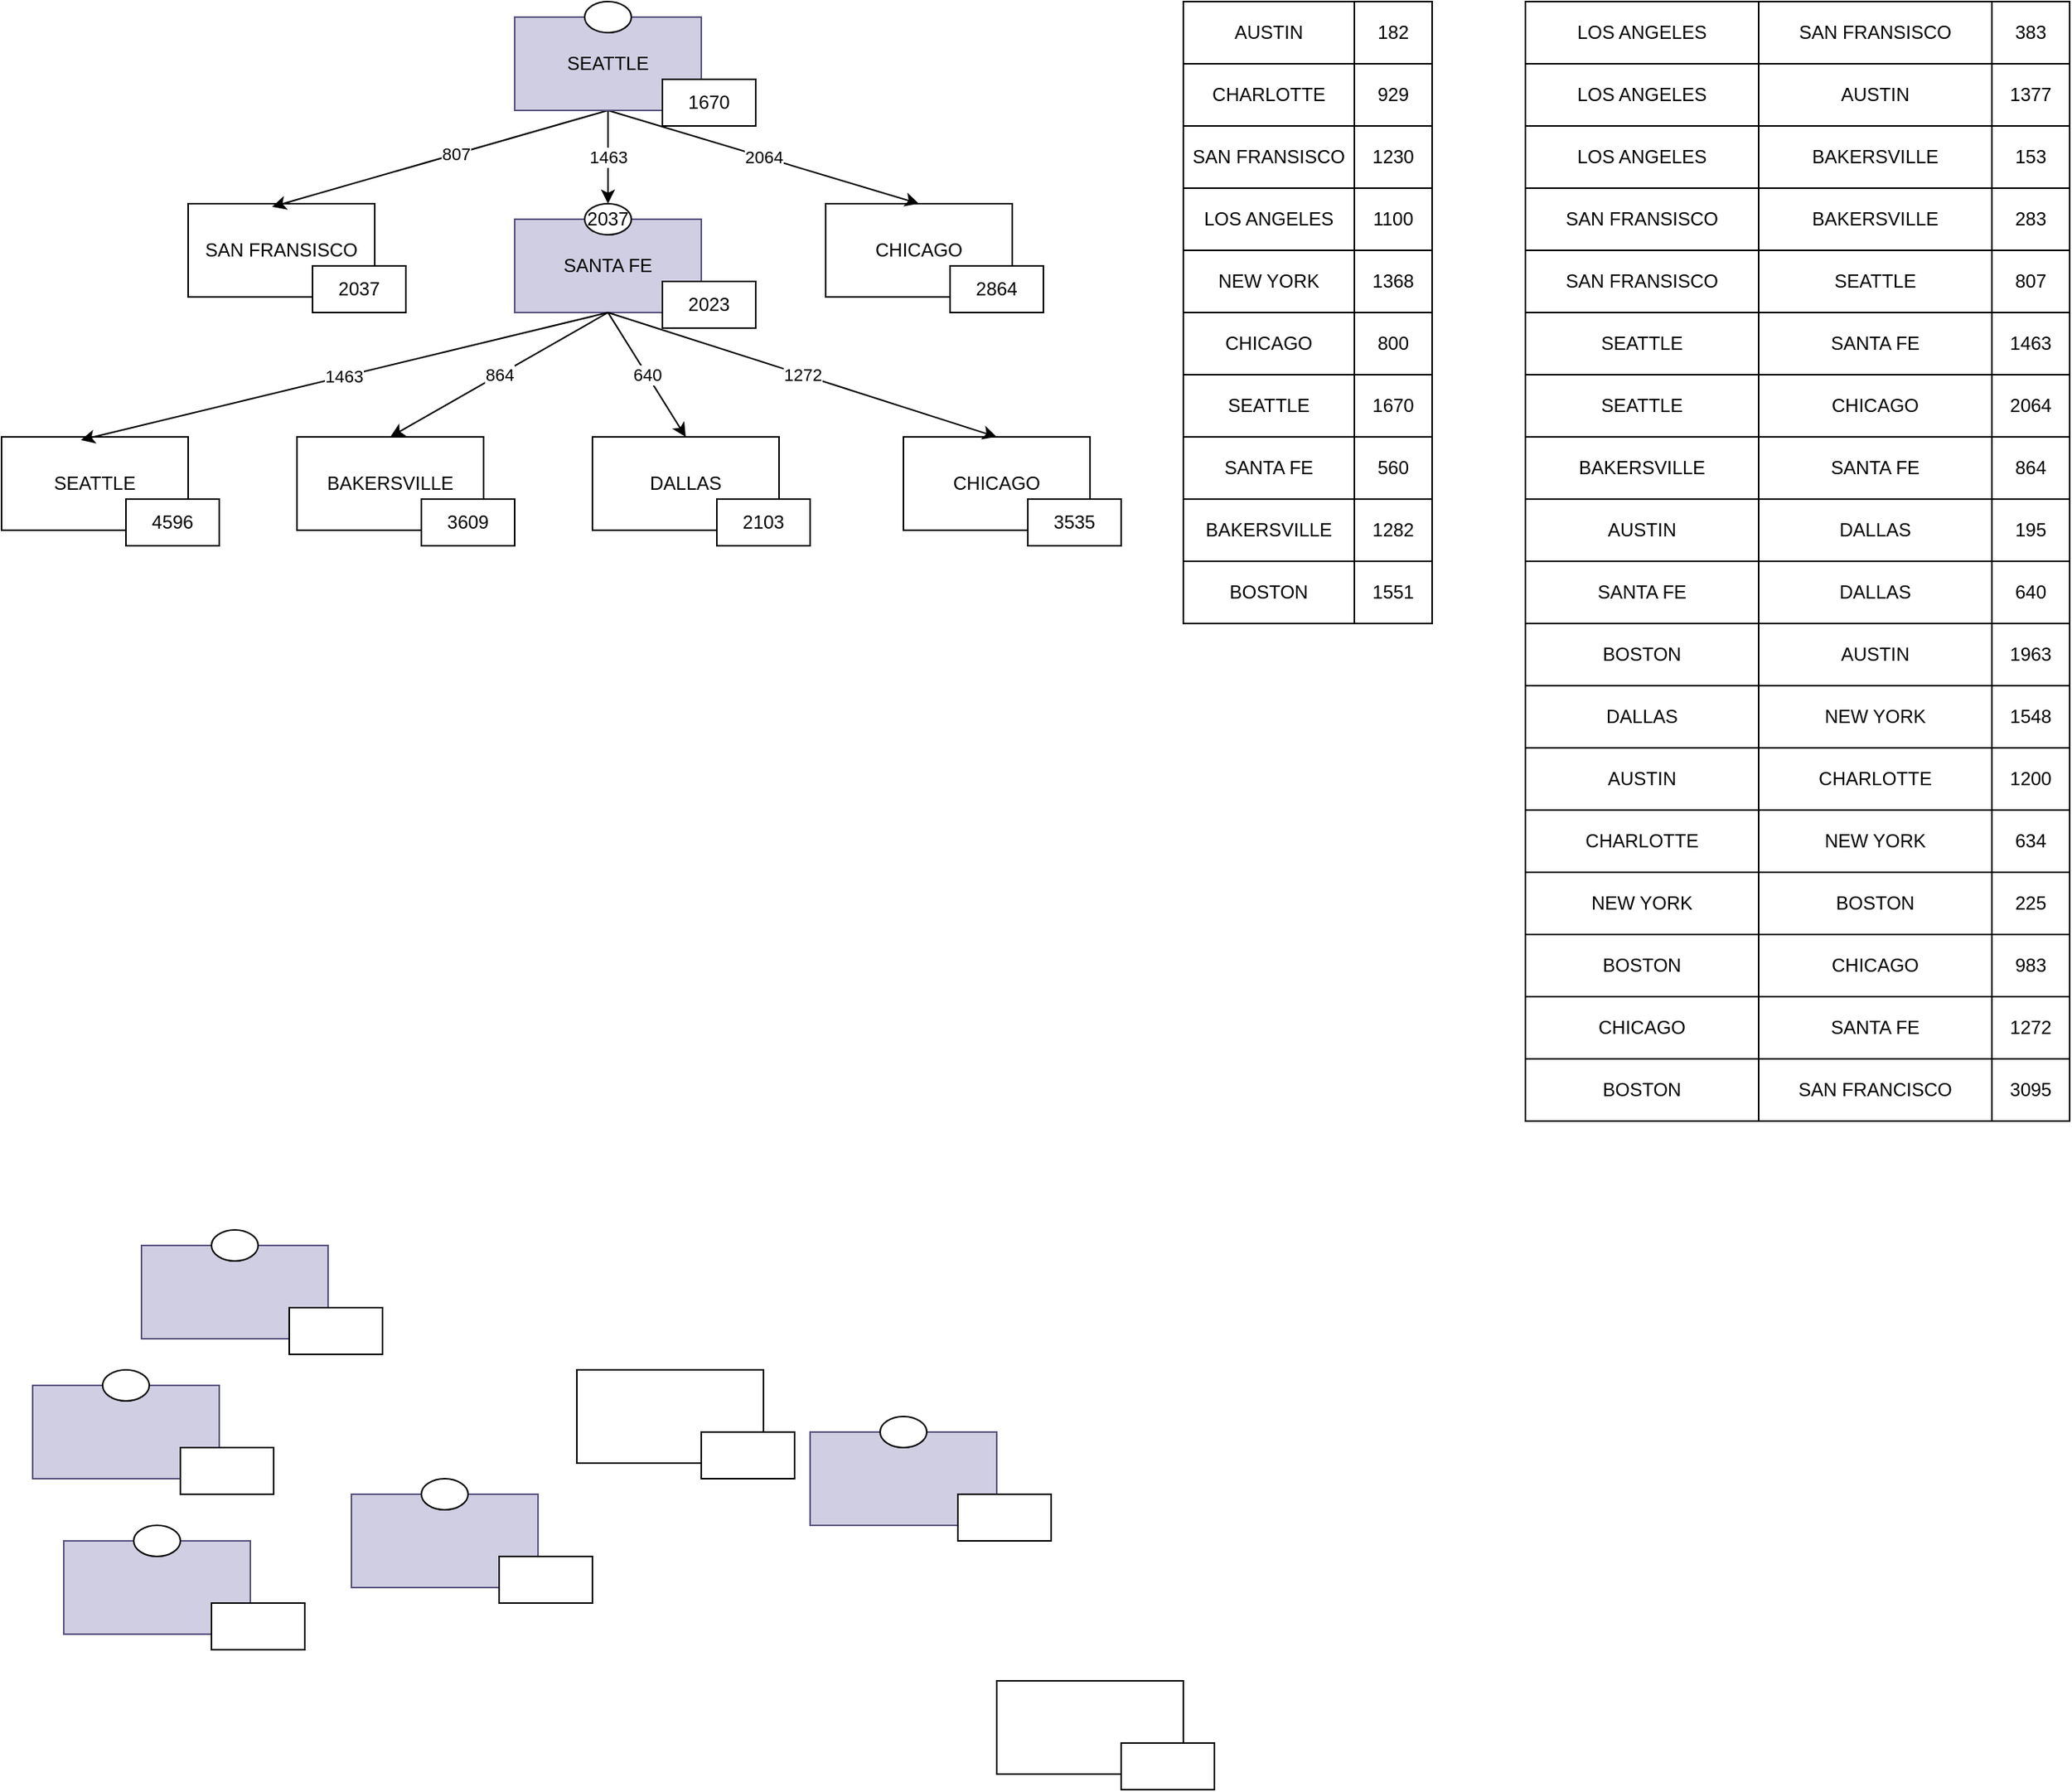 <mxfile version="13.6.10" type="device"><diagram id="bH9QFuAdgPypdfpo-iJZ" name="Page-1"><mxGraphModel dx="1235" dy="683" grid="1" gridSize="10" guides="1" tooltips="1" connect="1" arrows="1" fold="1" page="1" pageScale="1" pageWidth="850" pageHeight="1100" math="0" shadow="0"><root><mxCell id="0"/><mxCell id="1" parent="0"/><mxCell id="TSPHm5yZlqrIMjkZUSyN-12" value="" style="group" vertex="1" connectable="0" parent="1"><mxGeometry x="530" y="200" width="140" height="70" as="geometry"/></mxCell><mxCell id="TSPHm5yZlqrIMjkZUSyN-13" value="" style="group" vertex="1" connectable="0" parent="TSPHm5yZlqrIMjkZUSyN-12"><mxGeometry width="140" height="70" as="geometry"/></mxCell><mxCell id="TSPHm5yZlqrIMjkZUSyN-14" value="CHICAGO" style="rounded=0;whiteSpace=wrap;html=1;" vertex="1" parent="TSPHm5yZlqrIMjkZUSyN-13"><mxGeometry width="120" height="60" as="geometry"/></mxCell><mxCell id="TSPHm5yZlqrIMjkZUSyN-15" value="2864" style="rounded=0;whiteSpace=wrap;html=1;" vertex="1" parent="TSPHm5yZlqrIMjkZUSyN-13"><mxGeometry x="80" y="40" width="60" height="30" as="geometry"/></mxCell><mxCell id="TSPHm5yZlqrIMjkZUSyN-16" value="" style="group" vertex="1" connectable="0" parent="1"><mxGeometry x="120" y="200" width="140" height="70" as="geometry"/></mxCell><mxCell id="TSPHm5yZlqrIMjkZUSyN-17" value="" style="group" vertex="1" connectable="0" parent="TSPHm5yZlqrIMjkZUSyN-16"><mxGeometry width="140" height="70" as="geometry"/></mxCell><mxCell id="TSPHm5yZlqrIMjkZUSyN-18" value="SAN FRANSISCO" style="rounded=0;whiteSpace=wrap;html=1;" vertex="1" parent="TSPHm5yZlqrIMjkZUSyN-17"><mxGeometry width="120" height="60" as="geometry"/></mxCell><mxCell id="TSPHm5yZlqrIMjkZUSyN-19" value="2037" style="rounded=0;whiteSpace=wrap;html=1;" vertex="1" parent="TSPHm5yZlqrIMjkZUSyN-17"><mxGeometry x="80" y="40" width="60" height="30" as="geometry"/></mxCell><mxCell id="TSPHm5yZlqrIMjkZUSyN-89" value="" style="shape=table;html=1;whiteSpace=wrap;startSize=0;container=1;collapsible=0;childLayout=tableLayout;" vertex="1" parent="1"><mxGeometry x="760" y="70" width="160" height="400" as="geometry"/></mxCell><mxCell id="TSPHm5yZlqrIMjkZUSyN-90" value="" style="shape=partialRectangle;html=1;whiteSpace=wrap;collapsible=0;dropTarget=0;pointerEvents=0;fillColor=none;top=0;left=0;bottom=0;right=0;points=[[0,0.5],[1,0.5]];portConstraint=eastwest;" vertex="1" parent="TSPHm5yZlqrIMjkZUSyN-89"><mxGeometry width="160" height="40" as="geometry"/></mxCell><mxCell id="TSPHm5yZlqrIMjkZUSyN-91" value="AUSTIN" style="shape=partialRectangle;html=1;whiteSpace=wrap;connectable=0;fillColor=none;top=0;left=0;bottom=0;right=0;overflow=hidden;" vertex="1" parent="TSPHm5yZlqrIMjkZUSyN-90"><mxGeometry width="110" height="40" as="geometry"/></mxCell><mxCell id="TSPHm5yZlqrIMjkZUSyN-92" value="182" style="shape=partialRectangle;html=1;whiteSpace=wrap;connectable=0;fillColor=none;top=0;left=0;bottom=0;right=0;overflow=hidden;" vertex="1" parent="TSPHm5yZlqrIMjkZUSyN-90"><mxGeometry x="110" width="50" height="40" as="geometry"/></mxCell><mxCell id="TSPHm5yZlqrIMjkZUSyN-94" value="" style="shape=partialRectangle;html=1;whiteSpace=wrap;collapsible=0;dropTarget=0;pointerEvents=0;fillColor=none;top=0;left=0;bottom=0;right=0;points=[[0,0.5],[1,0.5]];portConstraint=eastwest;" vertex="1" parent="TSPHm5yZlqrIMjkZUSyN-89"><mxGeometry y="40" width="160" height="40" as="geometry"/></mxCell><mxCell id="TSPHm5yZlqrIMjkZUSyN-95" value="CHARLOTTE" style="shape=partialRectangle;html=1;whiteSpace=wrap;connectable=0;fillColor=none;top=0;left=0;bottom=0;right=0;overflow=hidden;" vertex="1" parent="TSPHm5yZlqrIMjkZUSyN-94"><mxGeometry width="110" height="40" as="geometry"/></mxCell><mxCell id="TSPHm5yZlqrIMjkZUSyN-96" value="929" style="shape=partialRectangle;html=1;whiteSpace=wrap;connectable=0;fillColor=none;top=0;left=0;bottom=0;right=0;overflow=hidden;" vertex="1" parent="TSPHm5yZlqrIMjkZUSyN-94"><mxGeometry x="110" width="50" height="40" as="geometry"/></mxCell><mxCell id="TSPHm5yZlqrIMjkZUSyN-98" value="" style="shape=partialRectangle;html=1;whiteSpace=wrap;collapsible=0;dropTarget=0;pointerEvents=0;fillColor=none;top=0;left=0;bottom=0;right=0;points=[[0,0.5],[1,0.5]];portConstraint=eastwest;" vertex="1" parent="TSPHm5yZlqrIMjkZUSyN-89"><mxGeometry y="80" width="160" height="40" as="geometry"/></mxCell><mxCell id="TSPHm5yZlqrIMjkZUSyN-99" value="SAN FRANSISCO" style="shape=partialRectangle;html=1;whiteSpace=wrap;connectable=0;fillColor=none;top=0;left=0;bottom=0;right=0;overflow=hidden;" vertex="1" parent="TSPHm5yZlqrIMjkZUSyN-98"><mxGeometry width="110" height="40" as="geometry"/></mxCell><mxCell id="TSPHm5yZlqrIMjkZUSyN-100" value="1230" style="shape=partialRectangle;html=1;whiteSpace=wrap;connectable=0;fillColor=none;top=0;left=0;bottom=0;right=0;overflow=hidden;" vertex="1" parent="TSPHm5yZlqrIMjkZUSyN-98"><mxGeometry x="110" width="50" height="40" as="geometry"/></mxCell><mxCell id="TSPHm5yZlqrIMjkZUSyN-102" style="shape=partialRectangle;html=1;whiteSpace=wrap;collapsible=0;dropTarget=0;pointerEvents=0;fillColor=none;top=0;left=0;bottom=0;right=0;points=[[0,0.5],[1,0.5]];portConstraint=eastwest;" vertex="1" parent="TSPHm5yZlqrIMjkZUSyN-89"><mxGeometry y="120" width="160" height="40" as="geometry"/></mxCell><mxCell id="TSPHm5yZlqrIMjkZUSyN-103" value="LOS ANGELES" style="shape=partialRectangle;html=1;whiteSpace=wrap;connectable=0;fillColor=none;top=0;left=0;bottom=0;right=0;overflow=hidden;" vertex="1" parent="TSPHm5yZlqrIMjkZUSyN-102"><mxGeometry width="110" height="40" as="geometry"/></mxCell><mxCell id="TSPHm5yZlqrIMjkZUSyN-104" value="1100" style="shape=partialRectangle;html=1;whiteSpace=wrap;connectable=0;fillColor=none;top=0;left=0;bottom=0;right=0;overflow=hidden;" vertex="1" parent="TSPHm5yZlqrIMjkZUSyN-102"><mxGeometry x="110" width="50" height="40" as="geometry"/></mxCell><mxCell id="TSPHm5yZlqrIMjkZUSyN-105" style="shape=partialRectangle;html=1;whiteSpace=wrap;collapsible=0;dropTarget=0;pointerEvents=0;fillColor=none;top=0;left=0;bottom=0;right=0;points=[[0,0.5],[1,0.5]];portConstraint=eastwest;" vertex="1" parent="TSPHm5yZlqrIMjkZUSyN-89"><mxGeometry y="160" width="160" height="40" as="geometry"/></mxCell><mxCell id="TSPHm5yZlqrIMjkZUSyN-106" value="NEW YORK" style="shape=partialRectangle;html=1;whiteSpace=wrap;connectable=0;fillColor=none;top=0;left=0;bottom=0;right=0;overflow=hidden;" vertex="1" parent="TSPHm5yZlqrIMjkZUSyN-105"><mxGeometry width="110" height="40" as="geometry"/></mxCell><mxCell id="TSPHm5yZlqrIMjkZUSyN-107" value="1368" style="shape=partialRectangle;html=1;whiteSpace=wrap;connectable=0;fillColor=none;top=0;left=0;bottom=0;right=0;overflow=hidden;" vertex="1" parent="TSPHm5yZlqrIMjkZUSyN-105"><mxGeometry x="110" width="50" height="40" as="geometry"/></mxCell><mxCell id="TSPHm5yZlqrIMjkZUSyN-108" style="shape=partialRectangle;html=1;whiteSpace=wrap;collapsible=0;dropTarget=0;pointerEvents=0;fillColor=none;top=0;left=0;bottom=0;right=0;points=[[0,0.5],[1,0.5]];portConstraint=eastwest;" vertex="1" parent="TSPHm5yZlqrIMjkZUSyN-89"><mxGeometry y="200" width="160" height="40" as="geometry"/></mxCell><mxCell id="TSPHm5yZlqrIMjkZUSyN-109" value="CHICAGO" style="shape=partialRectangle;html=1;whiteSpace=wrap;connectable=0;fillColor=none;top=0;left=0;bottom=0;right=0;overflow=hidden;" vertex="1" parent="TSPHm5yZlqrIMjkZUSyN-108"><mxGeometry width="110" height="40" as="geometry"/></mxCell><mxCell id="TSPHm5yZlqrIMjkZUSyN-110" value="800" style="shape=partialRectangle;html=1;whiteSpace=wrap;connectable=0;fillColor=none;top=0;left=0;bottom=0;right=0;overflow=hidden;" vertex="1" parent="TSPHm5yZlqrIMjkZUSyN-108"><mxGeometry x="110" width="50" height="40" as="geometry"/></mxCell><mxCell id="TSPHm5yZlqrIMjkZUSyN-111" style="shape=partialRectangle;html=1;whiteSpace=wrap;collapsible=0;dropTarget=0;pointerEvents=0;fillColor=none;top=0;left=0;bottom=0;right=0;points=[[0,0.5],[1,0.5]];portConstraint=eastwest;" vertex="1" parent="TSPHm5yZlqrIMjkZUSyN-89"><mxGeometry y="240" width="160" height="40" as="geometry"/></mxCell><mxCell id="TSPHm5yZlqrIMjkZUSyN-112" value="SEATTLE" style="shape=partialRectangle;html=1;whiteSpace=wrap;connectable=0;fillColor=none;top=0;left=0;bottom=0;right=0;overflow=hidden;" vertex="1" parent="TSPHm5yZlqrIMjkZUSyN-111"><mxGeometry width="110" height="40" as="geometry"/></mxCell><mxCell id="TSPHm5yZlqrIMjkZUSyN-113" value="1670" style="shape=partialRectangle;html=1;whiteSpace=wrap;connectable=0;fillColor=none;top=0;left=0;bottom=0;right=0;overflow=hidden;" vertex="1" parent="TSPHm5yZlqrIMjkZUSyN-111"><mxGeometry x="110" width="50" height="40" as="geometry"/></mxCell><mxCell id="TSPHm5yZlqrIMjkZUSyN-114" style="shape=partialRectangle;html=1;whiteSpace=wrap;collapsible=0;dropTarget=0;pointerEvents=0;fillColor=none;top=0;left=0;bottom=0;right=0;points=[[0,0.5],[1,0.5]];portConstraint=eastwest;" vertex="1" parent="TSPHm5yZlqrIMjkZUSyN-89"><mxGeometry y="280" width="160" height="40" as="geometry"/></mxCell><mxCell id="TSPHm5yZlqrIMjkZUSyN-115" value="SANTA FE" style="shape=partialRectangle;html=1;whiteSpace=wrap;connectable=0;fillColor=none;top=0;left=0;bottom=0;right=0;overflow=hidden;" vertex="1" parent="TSPHm5yZlqrIMjkZUSyN-114"><mxGeometry width="110" height="40" as="geometry"/></mxCell><mxCell id="TSPHm5yZlqrIMjkZUSyN-116" value="560" style="shape=partialRectangle;html=1;whiteSpace=wrap;connectable=0;fillColor=none;top=0;left=0;bottom=0;right=0;overflow=hidden;" vertex="1" parent="TSPHm5yZlqrIMjkZUSyN-114"><mxGeometry x="110" width="50" height="40" as="geometry"/></mxCell><mxCell id="TSPHm5yZlqrIMjkZUSyN-117" style="shape=partialRectangle;html=1;whiteSpace=wrap;collapsible=0;dropTarget=0;pointerEvents=0;fillColor=none;top=0;left=0;bottom=0;right=0;points=[[0,0.5],[1,0.5]];portConstraint=eastwest;" vertex="1" parent="TSPHm5yZlqrIMjkZUSyN-89"><mxGeometry y="320" width="160" height="40" as="geometry"/></mxCell><mxCell id="TSPHm5yZlqrIMjkZUSyN-118" value="BAKERSVILLE" style="shape=partialRectangle;html=1;whiteSpace=wrap;connectable=0;fillColor=none;top=0;left=0;bottom=0;right=0;overflow=hidden;" vertex="1" parent="TSPHm5yZlqrIMjkZUSyN-117"><mxGeometry width="110" height="40" as="geometry"/></mxCell><mxCell id="TSPHm5yZlqrIMjkZUSyN-119" value="1282" style="shape=partialRectangle;html=1;whiteSpace=wrap;connectable=0;fillColor=none;top=0;left=0;bottom=0;right=0;overflow=hidden;" vertex="1" parent="TSPHm5yZlqrIMjkZUSyN-117"><mxGeometry x="110" width="50" height="40" as="geometry"/></mxCell><mxCell id="TSPHm5yZlqrIMjkZUSyN-120" style="shape=partialRectangle;html=1;whiteSpace=wrap;collapsible=0;dropTarget=0;pointerEvents=0;fillColor=none;top=0;left=0;bottom=0;right=0;points=[[0,0.5],[1,0.5]];portConstraint=eastwest;" vertex="1" parent="TSPHm5yZlqrIMjkZUSyN-89"><mxGeometry y="360" width="160" height="40" as="geometry"/></mxCell><mxCell id="TSPHm5yZlqrIMjkZUSyN-121" value="BOSTON" style="shape=partialRectangle;html=1;whiteSpace=wrap;connectable=0;fillColor=none;top=0;left=0;bottom=0;right=0;overflow=hidden;" vertex="1" parent="TSPHm5yZlqrIMjkZUSyN-120"><mxGeometry width="110" height="40" as="geometry"/></mxCell><mxCell id="TSPHm5yZlqrIMjkZUSyN-122" value="1551" style="shape=partialRectangle;html=1;whiteSpace=wrap;connectable=0;fillColor=none;top=0;left=0;bottom=0;right=0;overflow=hidden;" vertex="1" parent="TSPHm5yZlqrIMjkZUSyN-120"><mxGeometry x="110" width="50" height="40" as="geometry"/></mxCell><mxCell id="TSPHm5yZlqrIMjkZUSyN-24" value="" style="group" vertex="1" connectable="0" parent="1"><mxGeometry y="350" width="140" height="70" as="geometry"/></mxCell><mxCell id="TSPHm5yZlqrIMjkZUSyN-25" value="" style="group" vertex="1" connectable="0" parent="TSPHm5yZlqrIMjkZUSyN-24"><mxGeometry width="140" height="70" as="geometry"/></mxCell><mxCell id="TSPHm5yZlqrIMjkZUSyN-26" value="SEATTLE" style="rounded=0;whiteSpace=wrap;html=1;" vertex="1" parent="TSPHm5yZlqrIMjkZUSyN-25"><mxGeometry width="120" height="60" as="geometry"/></mxCell><mxCell id="TSPHm5yZlqrIMjkZUSyN-27" value="4596" style="rounded=0;whiteSpace=wrap;html=1;" vertex="1" parent="TSPHm5yZlqrIMjkZUSyN-25"><mxGeometry x="80" y="40" width="60" height="30" as="geometry"/></mxCell><mxCell id="TSPHm5yZlqrIMjkZUSyN-28" value="" style="group" vertex="1" connectable="0" parent="1"><mxGeometry x="380" y="350" width="140" height="70" as="geometry"/></mxCell><mxCell id="TSPHm5yZlqrIMjkZUSyN-29" value="" style="group" vertex="1" connectable="0" parent="TSPHm5yZlqrIMjkZUSyN-28"><mxGeometry width="140" height="70" as="geometry"/></mxCell><mxCell id="TSPHm5yZlqrIMjkZUSyN-30" value="DALLAS" style="rounded=0;whiteSpace=wrap;html=1;" vertex="1" parent="TSPHm5yZlqrIMjkZUSyN-29"><mxGeometry width="120" height="60" as="geometry"/></mxCell><mxCell id="TSPHm5yZlqrIMjkZUSyN-31" value="2103" style="rounded=0;whiteSpace=wrap;html=1;" vertex="1" parent="TSPHm5yZlqrIMjkZUSyN-29"><mxGeometry x="80" y="40" width="60" height="30" as="geometry"/></mxCell><mxCell id="TSPHm5yZlqrIMjkZUSyN-32" value="" style="group" vertex="1" connectable="0" parent="1"><mxGeometry x="580" y="350" width="140" height="70" as="geometry"/></mxCell><mxCell id="TSPHm5yZlqrIMjkZUSyN-33" value="" style="group" vertex="1" connectable="0" parent="TSPHm5yZlqrIMjkZUSyN-32"><mxGeometry width="140" height="70" as="geometry"/></mxCell><mxCell id="TSPHm5yZlqrIMjkZUSyN-34" value="CHICAGO" style="rounded=0;whiteSpace=wrap;html=1;" vertex="1" parent="TSPHm5yZlqrIMjkZUSyN-33"><mxGeometry width="120" height="60" as="geometry"/></mxCell><mxCell id="TSPHm5yZlqrIMjkZUSyN-35" value="3535" style="rounded=0;whiteSpace=wrap;html=1;" vertex="1" parent="TSPHm5yZlqrIMjkZUSyN-33"><mxGeometry x="80" y="40" width="60" height="30" as="geometry"/></mxCell><mxCell id="TSPHm5yZlqrIMjkZUSyN-36" style="edgeStyle=none;rounded=0;orthogonalLoop=1;jettySize=auto;html=1;exitX=0.5;exitY=1;exitDx=0;exitDy=0;entryX=0.45;entryY=0.033;entryDx=0;entryDy=0;entryPerimeter=0;" edge="1" parent="1" target="TSPHm5yZlqrIMjkZUSyN-18"><mxGeometry relative="1" as="geometry"><mxPoint x="390" y="140" as="sourcePoint"/></mxGeometry></mxCell><mxCell id="TSPHm5yZlqrIMjkZUSyN-88" value="807" style="edgeLabel;html=1;align=center;verticalAlign=middle;resizable=0;points=[];" vertex="1" connectable="0" parent="TSPHm5yZlqrIMjkZUSyN-36"><mxGeometry x="-0.093" relative="1" as="geometry"><mxPoint as="offset"/></mxGeometry></mxCell><mxCell id="TSPHm5yZlqrIMjkZUSyN-37" value="1463" style="edgeStyle=none;rounded=0;orthogonalLoop=1;jettySize=auto;html=1;exitX=0.5;exitY=1;exitDx=0;exitDy=0;entryX=0.5;entryY=0;entryDx=0;entryDy=0;" edge="1" parent="1"><mxGeometry relative="1" as="geometry"><mxPoint x="390" y="140" as="sourcePoint"/><mxPoint x="390" y="200" as="targetPoint"/></mxGeometry></mxCell><mxCell id="TSPHm5yZlqrIMjkZUSyN-38" value="2064" style="edgeStyle=none;rounded=0;orthogonalLoop=1;jettySize=auto;html=1;exitX=0.5;exitY=1;exitDx=0;exitDy=0;entryX=0.5;entryY=0;entryDx=0;entryDy=0;" edge="1" parent="1" target="TSPHm5yZlqrIMjkZUSyN-14"><mxGeometry relative="1" as="geometry"><mxPoint x="390" y="140" as="sourcePoint"/></mxGeometry></mxCell><mxCell id="TSPHm5yZlqrIMjkZUSyN-45" value="" style="group" vertex="1" connectable="0" parent="1"><mxGeometry x="330" y="70" width="155" height="80" as="geometry"/></mxCell><mxCell id="TSPHm5yZlqrIMjkZUSyN-42" value="SEATTLE" style="rounded=0;whiteSpace=wrap;html=1;fillColor=#d0cee2;strokeColor=#56517e;" vertex="1" parent="TSPHm5yZlqrIMjkZUSyN-45"><mxGeometry y="10" width="120" height="60" as="geometry"/></mxCell><mxCell id="TSPHm5yZlqrIMjkZUSyN-43" value="1670" style="rounded=0;whiteSpace=wrap;html=1;" vertex="1" parent="TSPHm5yZlqrIMjkZUSyN-45"><mxGeometry x="95" y="50" width="60" height="30" as="geometry"/></mxCell><mxCell id="TSPHm5yZlqrIMjkZUSyN-44" value="" style="ellipse;whiteSpace=wrap;html=1;" vertex="1" parent="TSPHm5yZlqrIMjkZUSyN-45"><mxGeometry x="45" width="30" height="20" as="geometry"/></mxCell><mxCell id="TSPHm5yZlqrIMjkZUSyN-46" value="" style="shape=image;html=1;verticalAlign=top;verticalLabelPosition=bottom;labelBackgroundColor=#ffffff;imageAspect=0;aspect=fixed;image=https://cdn4.iconfinder.com/data/icons/ionicons/512/icon-ios7-infinite-outline-128.png" vertex="1" parent="TSPHm5yZlqrIMjkZUSyN-45"><mxGeometry x="50" width="20" height="20" as="geometry"/></mxCell><mxCell id="TSPHm5yZlqrIMjkZUSyN-47" value="" style="group" vertex="1" connectable="0" parent="1"><mxGeometry x="330" y="200" width="155" height="80" as="geometry"/></mxCell><mxCell id="TSPHm5yZlqrIMjkZUSyN-48" value="SANTA FE" style="rounded=0;whiteSpace=wrap;html=1;fillColor=#d0cee2;strokeColor=#56517e;" vertex="1" parent="TSPHm5yZlqrIMjkZUSyN-47"><mxGeometry y="10" width="120" height="60" as="geometry"/></mxCell><mxCell id="TSPHm5yZlqrIMjkZUSyN-49" value="2023" style="rounded=0;whiteSpace=wrap;html=1;" vertex="1" parent="TSPHm5yZlqrIMjkZUSyN-47"><mxGeometry x="95" y="50" width="60" height="30" as="geometry"/></mxCell><mxCell id="TSPHm5yZlqrIMjkZUSyN-50" value="2037" style="ellipse;whiteSpace=wrap;html=1;" vertex="1" parent="TSPHm5yZlqrIMjkZUSyN-47"><mxGeometry x="45" width="30" height="20" as="geometry"/></mxCell><mxCell id="TSPHm5yZlqrIMjkZUSyN-127" value="" style="shape=table;html=1;whiteSpace=wrap;startSize=0;container=1;collapsible=0;childLayout=tableLayout;" vertex="1" parent="1"><mxGeometry x="980" y="70" width="350" height="720" as="geometry"/></mxCell><mxCell id="TSPHm5yZlqrIMjkZUSyN-128" value="" style="shape=partialRectangle;html=1;whiteSpace=wrap;collapsible=0;dropTarget=0;pointerEvents=0;fillColor=none;top=0;left=0;bottom=0;right=0;points=[[0,0.5],[1,0.5]];portConstraint=eastwest;" vertex="1" parent="TSPHm5yZlqrIMjkZUSyN-127"><mxGeometry width="350" height="40" as="geometry"/></mxCell><mxCell id="TSPHm5yZlqrIMjkZUSyN-129" value="LOS ANGELES" style="shape=partialRectangle;html=1;whiteSpace=wrap;connectable=0;fillColor=none;top=0;left=0;bottom=0;right=0;overflow=hidden;" vertex="1" parent="TSPHm5yZlqrIMjkZUSyN-128"><mxGeometry width="150" height="40" as="geometry"/></mxCell><mxCell id="TSPHm5yZlqrIMjkZUSyN-130" value="SAN FRANSISCO" style="shape=partialRectangle;html=1;whiteSpace=wrap;connectable=0;fillColor=none;top=0;left=0;bottom=0;right=0;overflow=hidden;" vertex="1" parent="TSPHm5yZlqrIMjkZUSyN-128"><mxGeometry x="150" width="150" height="40" as="geometry"/></mxCell><mxCell id="TSPHm5yZlqrIMjkZUSyN-131" value="383" style="shape=partialRectangle;html=1;whiteSpace=wrap;connectable=0;fillColor=none;top=0;left=0;bottom=0;right=0;overflow=hidden;" vertex="1" parent="TSPHm5yZlqrIMjkZUSyN-128"><mxGeometry x="300" width="50" height="40" as="geometry"/></mxCell><mxCell id="TSPHm5yZlqrIMjkZUSyN-132" value="" style="shape=partialRectangle;html=1;whiteSpace=wrap;collapsible=0;dropTarget=0;pointerEvents=0;fillColor=none;top=0;left=0;bottom=0;right=0;points=[[0,0.5],[1,0.5]];portConstraint=eastwest;" vertex="1" parent="TSPHm5yZlqrIMjkZUSyN-127"><mxGeometry y="40" width="350" height="40" as="geometry"/></mxCell><mxCell id="TSPHm5yZlqrIMjkZUSyN-133" value="LOS ANGELES" style="shape=partialRectangle;html=1;whiteSpace=wrap;connectable=0;fillColor=none;top=0;left=0;bottom=0;right=0;overflow=hidden;" vertex="1" parent="TSPHm5yZlqrIMjkZUSyN-132"><mxGeometry width="150" height="40" as="geometry"/></mxCell><mxCell id="TSPHm5yZlqrIMjkZUSyN-134" value="AUSTIN" style="shape=partialRectangle;html=1;whiteSpace=wrap;connectable=0;fillColor=none;top=0;left=0;bottom=0;right=0;overflow=hidden;" vertex="1" parent="TSPHm5yZlqrIMjkZUSyN-132"><mxGeometry x="150" width="150" height="40" as="geometry"/></mxCell><mxCell id="TSPHm5yZlqrIMjkZUSyN-135" value="1377" style="shape=partialRectangle;html=1;whiteSpace=wrap;connectable=0;fillColor=none;top=0;left=0;bottom=0;right=0;overflow=hidden;" vertex="1" parent="TSPHm5yZlqrIMjkZUSyN-132"><mxGeometry x="300" width="50" height="40" as="geometry"/></mxCell><mxCell id="TSPHm5yZlqrIMjkZUSyN-136" value="" style="shape=partialRectangle;html=1;whiteSpace=wrap;collapsible=0;dropTarget=0;pointerEvents=0;fillColor=none;top=0;left=0;bottom=0;right=0;points=[[0,0.5],[1,0.5]];portConstraint=eastwest;" vertex="1" parent="TSPHm5yZlqrIMjkZUSyN-127"><mxGeometry y="80" width="350" height="40" as="geometry"/></mxCell><mxCell id="TSPHm5yZlqrIMjkZUSyN-137" value="LOS ANGELES" style="shape=partialRectangle;html=1;whiteSpace=wrap;connectable=0;fillColor=none;top=0;left=0;bottom=0;right=0;overflow=hidden;" vertex="1" parent="TSPHm5yZlqrIMjkZUSyN-136"><mxGeometry width="150" height="40" as="geometry"/></mxCell><mxCell id="TSPHm5yZlqrIMjkZUSyN-138" value="BAKERSVILLE" style="shape=partialRectangle;html=1;whiteSpace=wrap;connectable=0;fillColor=none;top=0;left=0;bottom=0;right=0;overflow=hidden;" vertex="1" parent="TSPHm5yZlqrIMjkZUSyN-136"><mxGeometry x="150" width="150" height="40" as="geometry"/></mxCell><mxCell id="TSPHm5yZlqrIMjkZUSyN-139" value="153" style="shape=partialRectangle;html=1;whiteSpace=wrap;connectable=0;fillColor=none;top=0;left=0;bottom=0;right=0;overflow=hidden;" vertex="1" parent="TSPHm5yZlqrIMjkZUSyN-136"><mxGeometry x="300" width="50" height="40" as="geometry"/></mxCell><mxCell id="TSPHm5yZlqrIMjkZUSyN-140" style="shape=partialRectangle;html=1;whiteSpace=wrap;collapsible=0;dropTarget=0;pointerEvents=0;fillColor=none;top=0;left=0;bottom=0;right=0;points=[[0,0.5],[1,0.5]];portConstraint=eastwest;" vertex="1" parent="TSPHm5yZlqrIMjkZUSyN-127"><mxGeometry y="120" width="350" height="40" as="geometry"/></mxCell><mxCell id="TSPHm5yZlqrIMjkZUSyN-141" value="SAN FRANSISCO" style="shape=partialRectangle;html=1;whiteSpace=wrap;connectable=0;fillColor=none;top=0;left=0;bottom=0;right=0;overflow=hidden;" vertex="1" parent="TSPHm5yZlqrIMjkZUSyN-140"><mxGeometry width="150" height="40" as="geometry"/></mxCell><mxCell id="TSPHm5yZlqrIMjkZUSyN-142" value="BAKERSVILLE" style="shape=partialRectangle;html=1;whiteSpace=wrap;connectable=0;fillColor=none;top=0;left=0;bottom=0;right=0;overflow=hidden;" vertex="1" parent="TSPHm5yZlqrIMjkZUSyN-140"><mxGeometry x="150" width="150" height="40" as="geometry"/></mxCell><mxCell id="TSPHm5yZlqrIMjkZUSyN-143" value="283" style="shape=partialRectangle;html=1;whiteSpace=wrap;connectable=0;fillColor=none;top=0;left=0;bottom=0;right=0;overflow=hidden;" vertex="1" parent="TSPHm5yZlqrIMjkZUSyN-140"><mxGeometry x="300" width="50" height="40" as="geometry"/></mxCell><mxCell id="TSPHm5yZlqrIMjkZUSyN-144" style="shape=partialRectangle;html=1;whiteSpace=wrap;collapsible=0;dropTarget=0;pointerEvents=0;fillColor=none;top=0;left=0;bottom=0;right=0;points=[[0,0.5],[1,0.5]];portConstraint=eastwest;" vertex="1" parent="TSPHm5yZlqrIMjkZUSyN-127"><mxGeometry y="160" width="350" height="40" as="geometry"/></mxCell><mxCell id="TSPHm5yZlqrIMjkZUSyN-145" value="SAN FRANSISCO" style="shape=partialRectangle;html=1;whiteSpace=wrap;connectable=0;fillColor=none;top=0;left=0;bottom=0;right=0;overflow=hidden;" vertex="1" parent="TSPHm5yZlqrIMjkZUSyN-144"><mxGeometry width="150" height="40" as="geometry"/></mxCell><mxCell id="TSPHm5yZlqrIMjkZUSyN-146" value="SEATTLE" style="shape=partialRectangle;html=1;whiteSpace=wrap;connectable=0;fillColor=none;top=0;left=0;bottom=0;right=0;overflow=hidden;" vertex="1" parent="TSPHm5yZlqrIMjkZUSyN-144"><mxGeometry x="150" width="150" height="40" as="geometry"/></mxCell><mxCell id="TSPHm5yZlqrIMjkZUSyN-147" value="807" style="shape=partialRectangle;html=1;whiteSpace=wrap;connectable=0;fillColor=none;top=0;left=0;bottom=0;right=0;overflow=hidden;" vertex="1" parent="TSPHm5yZlqrIMjkZUSyN-144"><mxGeometry x="300" width="50" height="40" as="geometry"/></mxCell><mxCell id="TSPHm5yZlqrIMjkZUSyN-148" style="shape=partialRectangle;html=1;whiteSpace=wrap;collapsible=0;dropTarget=0;pointerEvents=0;fillColor=none;top=0;left=0;bottom=0;right=0;points=[[0,0.5],[1,0.5]];portConstraint=eastwest;" vertex="1" parent="TSPHm5yZlqrIMjkZUSyN-127"><mxGeometry y="200" width="350" height="40" as="geometry"/></mxCell><mxCell id="TSPHm5yZlqrIMjkZUSyN-149" value="SEATTLE" style="shape=partialRectangle;html=1;whiteSpace=wrap;connectable=0;fillColor=none;top=0;left=0;bottom=0;right=0;overflow=hidden;" vertex="1" parent="TSPHm5yZlqrIMjkZUSyN-148"><mxGeometry width="150" height="40" as="geometry"/></mxCell><mxCell id="TSPHm5yZlqrIMjkZUSyN-150" value="SANTA FE" style="shape=partialRectangle;html=1;whiteSpace=wrap;connectable=0;fillColor=none;top=0;left=0;bottom=0;right=0;overflow=hidden;" vertex="1" parent="TSPHm5yZlqrIMjkZUSyN-148"><mxGeometry x="150" width="150" height="40" as="geometry"/></mxCell><mxCell id="TSPHm5yZlqrIMjkZUSyN-151" value="1463" style="shape=partialRectangle;html=1;whiteSpace=wrap;connectable=0;fillColor=none;top=0;left=0;bottom=0;right=0;overflow=hidden;" vertex="1" parent="TSPHm5yZlqrIMjkZUSyN-148"><mxGeometry x="300" width="50" height="40" as="geometry"/></mxCell><mxCell id="TSPHm5yZlqrIMjkZUSyN-152" style="shape=partialRectangle;html=1;whiteSpace=wrap;collapsible=0;dropTarget=0;pointerEvents=0;fillColor=none;top=0;left=0;bottom=0;right=0;points=[[0,0.5],[1,0.5]];portConstraint=eastwest;" vertex="1" parent="TSPHm5yZlqrIMjkZUSyN-127"><mxGeometry y="240" width="350" height="40" as="geometry"/></mxCell><mxCell id="TSPHm5yZlqrIMjkZUSyN-153" value="SEATTLE" style="shape=partialRectangle;html=1;whiteSpace=wrap;connectable=0;fillColor=none;top=0;left=0;bottom=0;right=0;overflow=hidden;" vertex="1" parent="TSPHm5yZlqrIMjkZUSyN-152"><mxGeometry width="150" height="40" as="geometry"/></mxCell><mxCell id="TSPHm5yZlqrIMjkZUSyN-154" value="CHICAGO" style="shape=partialRectangle;html=1;whiteSpace=wrap;connectable=0;fillColor=none;top=0;left=0;bottom=0;right=0;overflow=hidden;" vertex="1" parent="TSPHm5yZlqrIMjkZUSyN-152"><mxGeometry x="150" width="150" height="40" as="geometry"/></mxCell><mxCell id="TSPHm5yZlqrIMjkZUSyN-155" value="2064" style="shape=partialRectangle;html=1;whiteSpace=wrap;connectable=0;fillColor=none;top=0;left=0;bottom=0;right=0;overflow=hidden;" vertex="1" parent="TSPHm5yZlqrIMjkZUSyN-152"><mxGeometry x="300" width="50" height="40" as="geometry"/></mxCell><mxCell id="TSPHm5yZlqrIMjkZUSyN-156" style="shape=partialRectangle;html=1;whiteSpace=wrap;collapsible=0;dropTarget=0;pointerEvents=0;fillColor=none;top=0;left=0;bottom=0;right=0;points=[[0,0.5],[1,0.5]];portConstraint=eastwest;" vertex="1" parent="TSPHm5yZlqrIMjkZUSyN-127"><mxGeometry y="280" width="350" height="40" as="geometry"/></mxCell><mxCell id="TSPHm5yZlqrIMjkZUSyN-157" value="BAKERSVILLE" style="shape=partialRectangle;html=1;whiteSpace=wrap;connectable=0;fillColor=none;top=0;left=0;bottom=0;right=0;overflow=hidden;" vertex="1" parent="TSPHm5yZlqrIMjkZUSyN-156"><mxGeometry width="150" height="40" as="geometry"/></mxCell><mxCell id="TSPHm5yZlqrIMjkZUSyN-158" value="SANTA FE" style="shape=partialRectangle;html=1;whiteSpace=wrap;connectable=0;fillColor=none;top=0;left=0;bottom=0;right=0;overflow=hidden;" vertex="1" parent="TSPHm5yZlqrIMjkZUSyN-156"><mxGeometry x="150" width="150" height="40" as="geometry"/></mxCell><mxCell id="TSPHm5yZlqrIMjkZUSyN-159" value="864" style="shape=partialRectangle;html=1;whiteSpace=wrap;connectable=0;fillColor=none;top=0;left=0;bottom=0;right=0;overflow=hidden;" vertex="1" parent="TSPHm5yZlqrIMjkZUSyN-156"><mxGeometry x="300" width="50" height="40" as="geometry"/></mxCell><mxCell id="TSPHm5yZlqrIMjkZUSyN-160" style="shape=partialRectangle;html=1;whiteSpace=wrap;collapsible=0;dropTarget=0;pointerEvents=0;fillColor=none;top=0;left=0;bottom=0;right=0;points=[[0,0.5],[1,0.5]];portConstraint=eastwest;" vertex="1" parent="TSPHm5yZlqrIMjkZUSyN-127"><mxGeometry y="320" width="350" height="40" as="geometry"/></mxCell><mxCell id="TSPHm5yZlqrIMjkZUSyN-161" value="AUSTIN" style="shape=partialRectangle;html=1;whiteSpace=wrap;connectable=0;fillColor=none;top=0;left=0;bottom=0;right=0;overflow=hidden;" vertex="1" parent="TSPHm5yZlqrIMjkZUSyN-160"><mxGeometry width="150" height="40" as="geometry"/></mxCell><mxCell id="TSPHm5yZlqrIMjkZUSyN-162" value="DALLAS" style="shape=partialRectangle;html=1;whiteSpace=wrap;connectable=0;fillColor=none;top=0;left=0;bottom=0;right=0;overflow=hidden;" vertex="1" parent="TSPHm5yZlqrIMjkZUSyN-160"><mxGeometry x="150" width="150" height="40" as="geometry"/></mxCell><mxCell id="TSPHm5yZlqrIMjkZUSyN-163" value="195" style="shape=partialRectangle;html=1;whiteSpace=wrap;connectable=0;fillColor=none;top=0;left=0;bottom=0;right=0;overflow=hidden;" vertex="1" parent="TSPHm5yZlqrIMjkZUSyN-160"><mxGeometry x="300" width="50" height="40" as="geometry"/></mxCell><mxCell id="TSPHm5yZlqrIMjkZUSyN-164" style="shape=partialRectangle;html=1;whiteSpace=wrap;collapsible=0;dropTarget=0;pointerEvents=0;fillColor=none;top=0;left=0;bottom=0;right=0;points=[[0,0.5],[1,0.5]];portConstraint=eastwest;" vertex="1" parent="TSPHm5yZlqrIMjkZUSyN-127"><mxGeometry y="360" width="350" height="40" as="geometry"/></mxCell><mxCell id="TSPHm5yZlqrIMjkZUSyN-165" value="SANTA FE" style="shape=partialRectangle;html=1;whiteSpace=wrap;connectable=0;fillColor=none;top=0;left=0;bottom=0;right=0;overflow=hidden;" vertex="1" parent="TSPHm5yZlqrIMjkZUSyN-164"><mxGeometry width="150" height="40" as="geometry"/></mxCell><mxCell id="TSPHm5yZlqrIMjkZUSyN-166" value="DALLAS" style="shape=partialRectangle;html=1;whiteSpace=wrap;connectable=0;fillColor=none;top=0;left=0;bottom=0;right=0;overflow=hidden;" vertex="1" parent="TSPHm5yZlqrIMjkZUSyN-164"><mxGeometry x="150" width="150" height="40" as="geometry"/></mxCell><mxCell id="TSPHm5yZlqrIMjkZUSyN-167" value="640" style="shape=partialRectangle;html=1;whiteSpace=wrap;connectable=0;fillColor=none;top=0;left=0;bottom=0;right=0;overflow=hidden;" vertex="1" parent="TSPHm5yZlqrIMjkZUSyN-164"><mxGeometry x="300" width="50" height="40" as="geometry"/></mxCell><mxCell id="TSPHm5yZlqrIMjkZUSyN-168" style="shape=partialRectangle;html=1;whiteSpace=wrap;collapsible=0;dropTarget=0;pointerEvents=0;fillColor=none;top=0;left=0;bottom=0;right=0;points=[[0,0.5],[1,0.5]];portConstraint=eastwest;" vertex="1" parent="TSPHm5yZlqrIMjkZUSyN-127"><mxGeometry y="400" width="350" height="40" as="geometry"/></mxCell><mxCell id="TSPHm5yZlqrIMjkZUSyN-169" value="BOSTON" style="shape=partialRectangle;html=1;whiteSpace=wrap;connectable=0;fillColor=none;top=0;left=0;bottom=0;right=0;overflow=hidden;" vertex="1" parent="TSPHm5yZlqrIMjkZUSyN-168"><mxGeometry width="150" height="40" as="geometry"/></mxCell><mxCell id="TSPHm5yZlqrIMjkZUSyN-170" value="AUSTIN" style="shape=partialRectangle;html=1;whiteSpace=wrap;connectable=0;fillColor=none;top=0;left=0;bottom=0;right=0;overflow=hidden;" vertex="1" parent="TSPHm5yZlqrIMjkZUSyN-168"><mxGeometry x="150" width="150" height="40" as="geometry"/></mxCell><mxCell id="TSPHm5yZlqrIMjkZUSyN-171" value="1963" style="shape=partialRectangle;html=1;whiteSpace=wrap;connectable=0;fillColor=none;top=0;left=0;bottom=0;right=0;overflow=hidden;" vertex="1" parent="TSPHm5yZlqrIMjkZUSyN-168"><mxGeometry x="300" width="50" height="40" as="geometry"/></mxCell><mxCell id="TSPHm5yZlqrIMjkZUSyN-172" style="shape=partialRectangle;html=1;whiteSpace=wrap;collapsible=0;dropTarget=0;pointerEvents=0;fillColor=none;top=0;left=0;bottom=0;right=0;points=[[0,0.5],[1,0.5]];portConstraint=eastwest;" vertex="1" parent="TSPHm5yZlqrIMjkZUSyN-127"><mxGeometry y="440" width="350" height="40" as="geometry"/></mxCell><mxCell id="TSPHm5yZlqrIMjkZUSyN-173" value="DALLAS" style="shape=partialRectangle;html=1;whiteSpace=wrap;connectable=0;fillColor=none;top=0;left=0;bottom=0;right=0;overflow=hidden;" vertex="1" parent="TSPHm5yZlqrIMjkZUSyN-172"><mxGeometry width="150" height="40" as="geometry"/></mxCell><mxCell id="TSPHm5yZlqrIMjkZUSyN-174" value="NEW YORK" style="shape=partialRectangle;html=1;whiteSpace=wrap;connectable=0;fillColor=none;top=0;left=0;bottom=0;right=0;overflow=hidden;" vertex="1" parent="TSPHm5yZlqrIMjkZUSyN-172"><mxGeometry x="150" width="150" height="40" as="geometry"/></mxCell><mxCell id="TSPHm5yZlqrIMjkZUSyN-175" value="1548" style="shape=partialRectangle;html=1;whiteSpace=wrap;connectable=0;fillColor=none;top=0;left=0;bottom=0;right=0;overflow=hidden;" vertex="1" parent="TSPHm5yZlqrIMjkZUSyN-172"><mxGeometry x="300" width="50" height="40" as="geometry"/></mxCell><mxCell id="TSPHm5yZlqrIMjkZUSyN-176" style="shape=partialRectangle;html=1;whiteSpace=wrap;collapsible=0;dropTarget=0;pointerEvents=0;fillColor=none;top=0;left=0;bottom=0;right=0;points=[[0,0.5],[1,0.5]];portConstraint=eastwest;" vertex="1" parent="TSPHm5yZlqrIMjkZUSyN-127"><mxGeometry y="480" width="350" height="40" as="geometry"/></mxCell><mxCell id="TSPHm5yZlqrIMjkZUSyN-177" value="AUSTIN" style="shape=partialRectangle;html=1;whiteSpace=wrap;connectable=0;fillColor=none;top=0;left=0;bottom=0;right=0;overflow=hidden;" vertex="1" parent="TSPHm5yZlqrIMjkZUSyN-176"><mxGeometry width="150" height="40" as="geometry"/></mxCell><mxCell id="TSPHm5yZlqrIMjkZUSyN-178" value="CHARLOTTE" style="shape=partialRectangle;html=1;whiteSpace=wrap;connectable=0;fillColor=none;top=0;left=0;bottom=0;right=0;overflow=hidden;" vertex="1" parent="TSPHm5yZlqrIMjkZUSyN-176"><mxGeometry x="150" width="150" height="40" as="geometry"/></mxCell><mxCell id="TSPHm5yZlqrIMjkZUSyN-179" value="1200" style="shape=partialRectangle;html=1;whiteSpace=wrap;connectable=0;fillColor=none;top=0;left=0;bottom=0;right=0;overflow=hidden;" vertex="1" parent="TSPHm5yZlqrIMjkZUSyN-176"><mxGeometry x="300" width="50" height="40" as="geometry"/></mxCell><mxCell id="TSPHm5yZlqrIMjkZUSyN-180" style="shape=partialRectangle;html=1;whiteSpace=wrap;collapsible=0;dropTarget=0;pointerEvents=0;fillColor=none;top=0;left=0;bottom=0;right=0;points=[[0,0.5],[1,0.5]];portConstraint=eastwest;" vertex="1" parent="TSPHm5yZlqrIMjkZUSyN-127"><mxGeometry y="520" width="350" height="40" as="geometry"/></mxCell><mxCell id="TSPHm5yZlqrIMjkZUSyN-181" value="CHARLOTTE" style="shape=partialRectangle;html=1;whiteSpace=wrap;connectable=0;fillColor=none;top=0;left=0;bottom=0;right=0;overflow=hidden;" vertex="1" parent="TSPHm5yZlqrIMjkZUSyN-180"><mxGeometry width="150" height="40" as="geometry"/></mxCell><mxCell id="TSPHm5yZlqrIMjkZUSyN-182" value="NEW YORK" style="shape=partialRectangle;html=1;whiteSpace=wrap;connectable=0;fillColor=none;top=0;left=0;bottom=0;right=0;overflow=hidden;" vertex="1" parent="TSPHm5yZlqrIMjkZUSyN-180"><mxGeometry x="150" width="150" height="40" as="geometry"/></mxCell><mxCell id="TSPHm5yZlqrIMjkZUSyN-183" value="634" style="shape=partialRectangle;html=1;whiteSpace=wrap;connectable=0;fillColor=none;top=0;left=0;bottom=0;right=0;overflow=hidden;" vertex="1" parent="TSPHm5yZlqrIMjkZUSyN-180"><mxGeometry x="300" width="50" height="40" as="geometry"/></mxCell><mxCell id="TSPHm5yZlqrIMjkZUSyN-184" style="shape=partialRectangle;html=1;whiteSpace=wrap;collapsible=0;dropTarget=0;pointerEvents=0;fillColor=none;top=0;left=0;bottom=0;right=0;points=[[0,0.5],[1,0.5]];portConstraint=eastwest;" vertex="1" parent="TSPHm5yZlqrIMjkZUSyN-127"><mxGeometry y="560" width="350" height="40" as="geometry"/></mxCell><mxCell id="TSPHm5yZlqrIMjkZUSyN-185" value="NEW YORK" style="shape=partialRectangle;html=1;whiteSpace=wrap;connectable=0;fillColor=none;top=0;left=0;bottom=0;right=0;overflow=hidden;" vertex="1" parent="TSPHm5yZlqrIMjkZUSyN-184"><mxGeometry width="150" height="40" as="geometry"/></mxCell><mxCell id="TSPHm5yZlqrIMjkZUSyN-186" value="BOSTON" style="shape=partialRectangle;html=1;whiteSpace=wrap;connectable=0;fillColor=none;top=0;left=0;bottom=0;right=0;overflow=hidden;" vertex="1" parent="TSPHm5yZlqrIMjkZUSyN-184"><mxGeometry x="150" width="150" height="40" as="geometry"/></mxCell><mxCell id="TSPHm5yZlqrIMjkZUSyN-187" value="225" style="shape=partialRectangle;html=1;whiteSpace=wrap;connectable=0;fillColor=none;top=0;left=0;bottom=0;right=0;overflow=hidden;" vertex="1" parent="TSPHm5yZlqrIMjkZUSyN-184"><mxGeometry x="300" width="50" height="40" as="geometry"/></mxCell><mxCell id="TSPHm5yZlqrIMjkZUSyN-200" style="shape=partialRectangle;html=1;whiteSpace=wrap;collapsible=0;dropTarget=0;pointerEvents=0;fillColor=none;top=0;left=0;bottom=0;right=0;points=[[0,0.5],[1,0.5]];portConstraint=eastwest;" vertex="1" parent="TSPHm5yZlqrIMjkZUSyN-127"><mxGeometry y="600" width="350" height="40" as="geometry"/></mxCell><mxCell id="TSPHm5yZlqrIMjkZUSyN-201" value="BOSTON" style="shape=partialRectangle;html=1;whiteSpace=wrap;connectable=0;fillColor=none;top=0;left=0;bottom=0;right=0;overflow=hidden;" vertex="1" parent="TSPHm5yZlqrIMjkZUSyN-200"><mxGeometry width="150" height="40" as="geometry"/></mxCell><mxCell id="TSPHm5yZlqrIMjkZUSyN-202" value="CHICAGO" style="shape=partialRectangle;html=1;whiteSpace=wrap;connectable=0;fillColor=none;top=0;left=0;bottom=0;right=0;overflow=hidden;" vertex="1" parent="TSPHm5yZlqrIMjkZUSyN-200"><mxGeometry x="150" width="150" height="40" as="geometry"/></mxCell><mxCell id="TSPHm5yZlqrIMjkZUSyN-203" value="983" style="shape=partialRectangle;html=1;whiteSpace=wrap;connectable=0;fillColor=none;top=0;left=0;bottom=0;right=0;overflow=hidden;" vertex="1" parent="TSPHm5yZlqrIMjkZUSyN-200"><mxGeometry x="300" width="50" height="40" as="geometry"/></mxCell><mxCell id="TSPHm5yZlqrIMjkZUSyN-196" style="shape=partialRectangle;html=1;whiteSpace=wrap;collapsible=0;dropTarget=0;pointerEvents=0;fillColor=none;top=0;left=0;bottom=0;right=0;points=[[0,0.5],[1,0.5]];portConstraint=eastwest;" vertex="1" parent="TSPHm5yZlqrIMjkZUSyN-127"><mxGeometry y="640" width="350" height="40" as="geometry"/></mxCell><mxCell id="TSPHm5yZlqrIMjkZUSyN-197" value="CHICAGO" style="shape=partialRectangle;html=1;whiteSpace=wrap;connectable=0;fillColor=none;top=0;left=0;bottom=0;right=0;overflow=hidden;" vertex="1" parent="TSPHm5yZlqrIMjkZUSyN-196"><mxGeometry width="150" height="40" as="geometry"/></mxCell><mxCell id="TSPHm5yZlqrIMjkZUSyN-198" value="SANTA FE" style="shape=partialRectangle;html=1;whiteSpace=wrap;connectable=0;fillColor=none;top=0;left=0;bottom=0;right=0;overflow=hidden;" vertex="1" parent="TSPHm5yZlqrIMjkZUSyN-196"><mxGeometry x="150" width="150" height="40" as="geometry"/></mxCell><mxCell id="TSPHm5yZlqrIMjkZUSyN-199" value="1272" style="shape=partialRectangle;html=1;whiteSpace=wrap;connectable=0;fillColor=none;top=0;left=0;bottom=0;right=0;overflow=hidden;" vertex="1" parent="TSPHm5yZlqrIMjkZUSyN-196"><mxGeometry x="300" width="50" height="40" as="geometry"/></mxCell><mxCell id="TSPHm5yZlqrIMjkZUSyN-192" style="shape=partialRectangle;html=1;whiteSpace=wrap;collapsible=0;dropTarget=0;pointerEvents=0;fillColor=none;top=0;left=0;bottom=0;right=0;points=[[0,0.5],[1,0.5]];portConstraint=eastwest;" vertex="1" parent="TSPHm5yZlqrIMjkZUSyN-127"><mxGeometry y="680" width="350" height="40" as="geometry"/></mxCell><mxCell id="TSPHm5yZlqrIMjkZUSyN-193" value="BOSTON" style="shape=partialRectangle;html=1;whiteSpace=wrap;connectable=0;fillColor=none;top=0;left=0;bottom=0;right=0;overflow=hidden;" vertex="1" parent="TSPHm5yZlqrIMjkZUSyN-192"><mxGeometry width="150" height="40" as="geometry"/></mxCell><mxCell id="TSPHm5yZlqrIMjkZUSyN-194" value="SAN FRANCISCO" style="shape=partialRectangle;html=1;whiteSpace=wrap;connectable=0;fillColor=none;top=0;left=0;bottom=0;right=0;overflow=hidden;" vertex="1" parent="TSPHm5yZlqrIMjkZUSyN-192"><mxGeometry x="150" width="150" height="40" as="geometry"/></mxCell><mxCell id="TSPHm5yZlqrIMjkZUSyN-195" value="3095" style="shape=partialRectangle;html=1;whiteSpace=wrap;connectable=0;fillColor=none;top=0;left=0;bottom=0;right=0;overflow=hidden;" vertex="1" parent="TSPHm5yZlqrIMjkZUSyN-192"><mxGeometry x="300" width="50" height="40" as="geometry"/></mxCell><mxCell id="TSPHm5yZlqrIMjkZUSyN-52" value="" style="group" vertex="1" connectable="0" parent="1"><mxGeometry x="90" y="860" width="155" height="80" as="geometry"/></mxCell><mxCell id="TSPHm5yZlqrIMjkZUSyN-53" value="" style="rounded=0;whiteSpace=wrap;html=1;fillColor=#d0cee2;strokeColor=#56517e;" vertex="1" parent="TSPHm5yZlqrIMjkZUSyN-52"><mxGeometry y="10" width="120" height="60" as="geometry"/></mxCell><mxCell id="TSPHm5yZlqrIMjkZUSyN-54" value="" style="rounded=0;whiteSpace=wrap;html=1;" vertex="1" parent="TSPHm5yZlqrIMjkZUSyN-52"><mxGeometry x="95" y="50" width="60" height="30" as="geometry"/></mxCell><mxCell id="TSPHm5yZlqrIMjkZUSyN-55" value="" style="ellipse;whiteSpace=wrap;html=1;" vertex="1" parent="TSPHm5yZlqrIMjkZUSyN-52"><mxGeometry x="45" width="30" height="20" as="geometry"/></mxCell><mxCell id="TSPHm5yZlqrIMjkZUSyN-56" value="" style="group" vertex="1" connectable="0" parent="1"><mxGeometry x="40" y="1050" width="155" height="80" as="geometry"/></mxCell><mxCell id="TSPHm5yZlqrIMjkZUSyN-57" value="" style="rounded=0;whiteSpace=wrap;html=1;fillColor=#d0cee2;strokeColor=#56517e;" vertex="1" parent="TSPHm5yZlqrIMjkZUSyN-56"><mxGeometry y="10" width="120" height="60" as="geometry"/></mxCell><mxCell id="TSPHm5yZlqrIMjkZUSyN-58" value="" style="rounded=0;whiteSpace=wrap;html=1;" vertex="1" parent="TSPHm5yZlqrIMjkZUSyN-56"><mxGeometry x="95" y="50" width="60" height="30" as="geometry"/></mxCell><mxCell id="TSPHm5yZlqrIMjkZUSyN-59" value="" style="ellipse;whiteSpace=wrap;html=1;" vertex="1" parent="TSPHm5yZlqrIMjkZUSyN-56"><mxGeometry x="45" width="30" height="20" as="geometry"/></mxCell><mxCell id="TSPHm5yZlqrIMjkZUSyN-60" value="" style="group" vertex="1" connectable="0" parent="1"><mxGeometry x="20" y="950" width="155" height="80" as="geometry"/></mxCell><mxCell id="TSPHm5yZlqrIMjkZUSyN-61" value="" style="rounded=0;whiteSpace=wrap;html=1;fillColor=#d0cee2;strokeColor=#56517e;" vertex="1" parent="TSPHm5yZlqrIMjkZUSyN-60"><mxGeometry y="10" width="120" height="60" as="geometry"/></mxCell><mxCell id="TSPHm5yZlqrIMjkZUSyN-62" value="" style="rounded=0;whiteSpace=wrap;html=1;" vertex="1" parent="TSPHm5yZlqrIMjkZUSyN-60"><mxGeometry x="95" y="50" width="60" height="30" as="geometry"/></mxCell><mxCell id="TSPHm5yZlqrIMjkZUSyN-63" value="" style="ellipse;whiteSpace=wrap;html=1;" vertex="1" parent="TSPHm5yZlqrIMjkZUSyN-60"><mxGeometry x="45" width="30" height="20" as="geometry"/></mxCell><mxCell id="TSPHm5yZlqrIMjkZUSyN-64" value="" style="group" vertex="1" connectable="0" parent="1"><mxGeometry x="225" y="1020" width="155" height="80" as="geometry"/></mxCell><mxCell id="TSPHm5yZlqrIMjkZUSyN-65" value="" style="rounded=0;whiteSpace=wrap;html=1;fillColor=#d0cee2;strokeColor=#56517e;" vertex="1" parent="TSPHm5yZlqrIMjkZUSyN-64"><mxGeometry y="10" width="120" height="60" as="geometry"/></mxCell><mxCell id="TSPHm5yZlqrIMjkZUSyN-66" value="" style="rounded=0;whiteSpace=wrap;html=1;" vertex="1" parent="TSPHm5yZlqrIMjkZUSyN-64"><mxGeometry x="95" y="50" width="60" height="30" as="geometry"/></mxCell><mxCell id="TSPHm5yZlqrIMjkZUSyN-67" value="" style="ellipse;whiteSpace=wrap;html=1;" vertex="1" parent="TSPHm5yZlqrIMjkZUSyN-64"><mxGeometry x="45" width="30" height="20" as="geometry"/></mxCell><mxCell id="TSPHm5yZlqrIMjkZUSyN-68" value="" style="group" vertex="1" connectable="0" parent="1"><mxGeometry x="520" y="980" width="155" height="80" as="geometry"/></mxCell><mxCell id="TSPHm5yZlqrIMjkZUSyN-69" value="" style="rounded=0;whiteSpace=wrap;html=1;fillColor=#d0cee2;strokeColor=#56517e;" vertex="1" parent="TSPHm5yZlqrIMjkZUSyN-68"><mxGeometry y="10" width="120" height="60" as="geometry"/></mxCell><mxCell id="TSPHm5yZlqrIMjkZUSyN-70" value="" style="rounded=0;whiteSpace=wrap;html=1;" vertex="1" parent="TSPHm5yZlqrIMjkZUSyN-68"><mxGeometry x="95" y="50" width="60" height="30" as="geometry"/></mxCell><mxCell id="TSPHm5yZlqrIMjkZUSyN-71" value="" style="ellipse;whiteSpace=wrap;html=1;" vertex="1" parent="TSPHm5yZlqrIMjkZUSyN-68"><mxGeometry x="45" width="30" height="20" as="geometry"/></mxCell><mxCell id="TSPHm5yZlqrIMjkZUSyN-72" value="" style="group" vertex="1" connectable="0" parent="1"><mxGeometry x="370" y="950" width="140" height="70" as="geometry"/></mxCell><mxCell id="TSPHm5yZlqrIMjkZUSyN-73" value="" style="group" vertex="1" connectable="0" parent="TSPHm5yZlqrIMjkZUSyN-72"><mxGeometry width="140" height="70" as="geometry"/></mxCell><mxCell id="TSPHm5yZlqrIMjkZUSyN-74" value="" style="rounded=0;whiteSpace=wrap;html=1;" vertex="1" parent="TSPHm5yZlqrIMjkZUSyN-73"><mxGeometry width="120" height="60" as="geometry"/></mxCell><mxCell id="TSPHm5yZlqrIMjkZUSyN-75" value="" style="rounded=0;whiteSpace=wrap;html=1;" vertex="1" parent="TSPHm5yZlqrIMjkZUSyN-73"><mxGeometry x="80" y="40" width="60" height="30" as="geometry"/></mxCell><mxCell id="TSPHm5yZlqrIMjkZUSyN-80" value="" style="group" vertex="1" connectable="0" parent="1"><mxGeometry x="190" y="350" width="140" height="70" as="geometry"/></mxCell><mxCell id="TSPHm5yZlqrIMjkZUSyN-81" value="" style="group" vertex="1" connectable="0" parent="TSPHm5yZlqrIMjkZUSyN-80"><mxGeometry width="140" height="70" as="geometry"/></mxCell><mxCell id="TSPHm5yZlqrIMjkZUSyN-82" value="BAKERSVILLE" style="rounded=0;whiteSpace=wrap;html=1;" vertex="1" parent="TSPHm5yZlqrIMjkZUSyN-81"><mxGeometry width="120" height="60" as="geometry"/></mxCell><mxCell id="TSPHm5yZlqrIMjkZUSyN-83" value="3609" style="rounded=0;whiteSpace=wrap;html=1;" vertex="1" parent="TSPHm5yZlqrIMjkZUSyN-81"><mxGeometry x="80" y="40" width="60" height="30" as="geometry"/></mxCell><mxCell id="TSPHm5yZlqrIMjkZUSyN-84" value="" style="group" vertex="1" connectable="0" parent="1"><mxGeometry x="640" y="1150" width="140" height="70" as="geometry"/></mxCell><mxCell id="TSPHm5yZlqrIMjkZUSyN-85" value="" style="group" vertex="1" connectable="0" parent="TSPHm5yZlqrIMjkZUSyN-84"><mxGeometry width="140" height="70" as="geometry"/></mxCell><mxCell id="TSPHm5yZlqrIMjkZUSyN-86" value="" style="rounded=0;whiteSpace=wrap;html=1;" vertex="1" parent="TSPHm5yZlqrIMjkZUSyN-85"><mxGeometry width="120" height="60" as="geometry"/></mxCell><mxCell id="TSPHm5yZlqrIMjkZUSyN-87" value="" style="rounded=0;whiteSpace=wrap;html=1;" vertex="1" parent="TSPHm5yZlqrIMjkZUSyN-85"><mxGeometry x="80" y="40" width="60" height="30" as="geometry"/></mxCell><mxCell id="TSPHm5yZlqrIMjkZUSyN-123" value="1463" style="edgeStyle=none;rounded=0;orthogonalLoop=1;jettySize=auto;html=1;exitX=0.5;exitY=1;exitDx=0;exitDy=0;entryX=0.425;entryY=0.033;entryDx=0;entryDy=0;entryPerimeter=0;" edge="1" parent="1" source="TSPHm5yZlqrIMjkZUSyN-48" target="TSPHm5yZlqrIMjkZUSyN-26"><mxGeometry relative="1" as="geometry"/></mxCell><mxCell id="TSPHm5yZlqrIMjkZUSyN-124" value="864" style="edgeStyle=none;rounded=0;orthogonalLoop=1;jettySize=auto;html=1;exitX=0.5;exitY=1;exitDx=0;exitDy=0;entryX=0.5;entryY=0;entryDx=0;entryDy=0;" edge="1" parent="1" source="TSPHm5yZlqrIMjkZUSyN-48" target="TSPHm5yZlqrIMjkZUSyN-82"><mxGeometry relative="1" as="geometry"/></mxCell><mxCell id="TSPHm5yZlqrIMjkZUSyN-125" value="640" style="edgeStyle=none;rounded=0;orthogonalLoop=1;jettySize=auto;html=1;exitX=0.5;exitY=1;exitDx=0;exitDy=0;entryX=0.5;entryY=0;entryDx=0;entryDy=0;" edge="1" parent="1" source="TSPHm5yZlqrIMjkZUSyN-48" target="TSPHm5yZlqrIMjkZUSyN-30"><mxGeometry relative="1" as="geometry"/></mxCell><mxCell id="TSPHm5yZlqrIMjkZUSyN-126" value="1272" style="edgeStyle=none;rounded=0;orthogonalLoop=1;jettySize=auto;html=1;exitX=0.5;exitY=1;exitDx=0;exitDy=0;entryX=0.5;entryY=0;entryDx=0;entryDy=0;" edge="1" parent="1" source="TSPHm5yZlqrIMjkZUSyN-48" target="TSPHm5yZlqrIMjkZUSyN-34"><mxGeometry relative="1" as="geometry"/></mxCell></root></mxGraphModel></diagram></mxfile>
